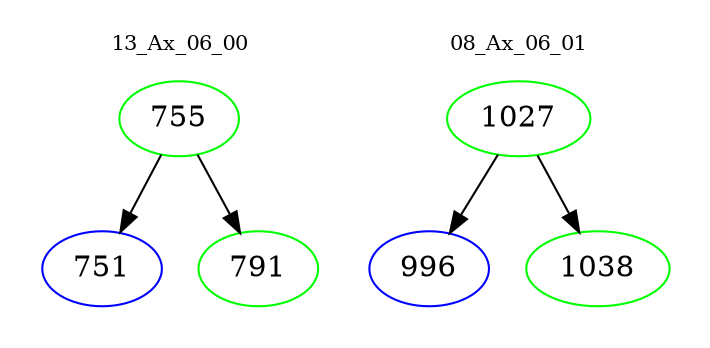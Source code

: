 digraph{
subgraph cluster_0 {
color = white
label = "13_Ax_06_00";
fontsize=10;
T0_755 [label="755", color="green"]
T0_755 -> T0_751 [color="black"]
T0_751 [label="751", color="blue"]
T0_755 -> T0_791 [color="black"]
T0_791 [label="791", color="green"]
}
subgraph cluster_1 {
color = white
label = "08_Ax_06_01";
fontsize=10;
T1_1027 [label="1027", color="green"]
T1_1027 -> T1_996 [color="black"]
T1_996 [label="996", color="blue"]
T1_1027 -> T1_1038 [color="black"]
T1_1038 [label="1038", color="green"]
}
}
